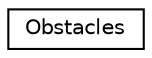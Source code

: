 digraph "Graficzna hierarchia klas"
{
 // LATEX_PDF_SIZE
  edge [fontname="Helvetica",fontsize="10",labelfontname="Helvetica",labelfontsize="10"];
  node [fontname="Helvetica",fontsize="10",shape=record];
  rankdir="LR";
  Node0 [label="Obstacles",height=0.2,width=0.4,color="black", fillcolor="white", style="filled",URL="$class_obstacles.html",tooltip=" "];
}
